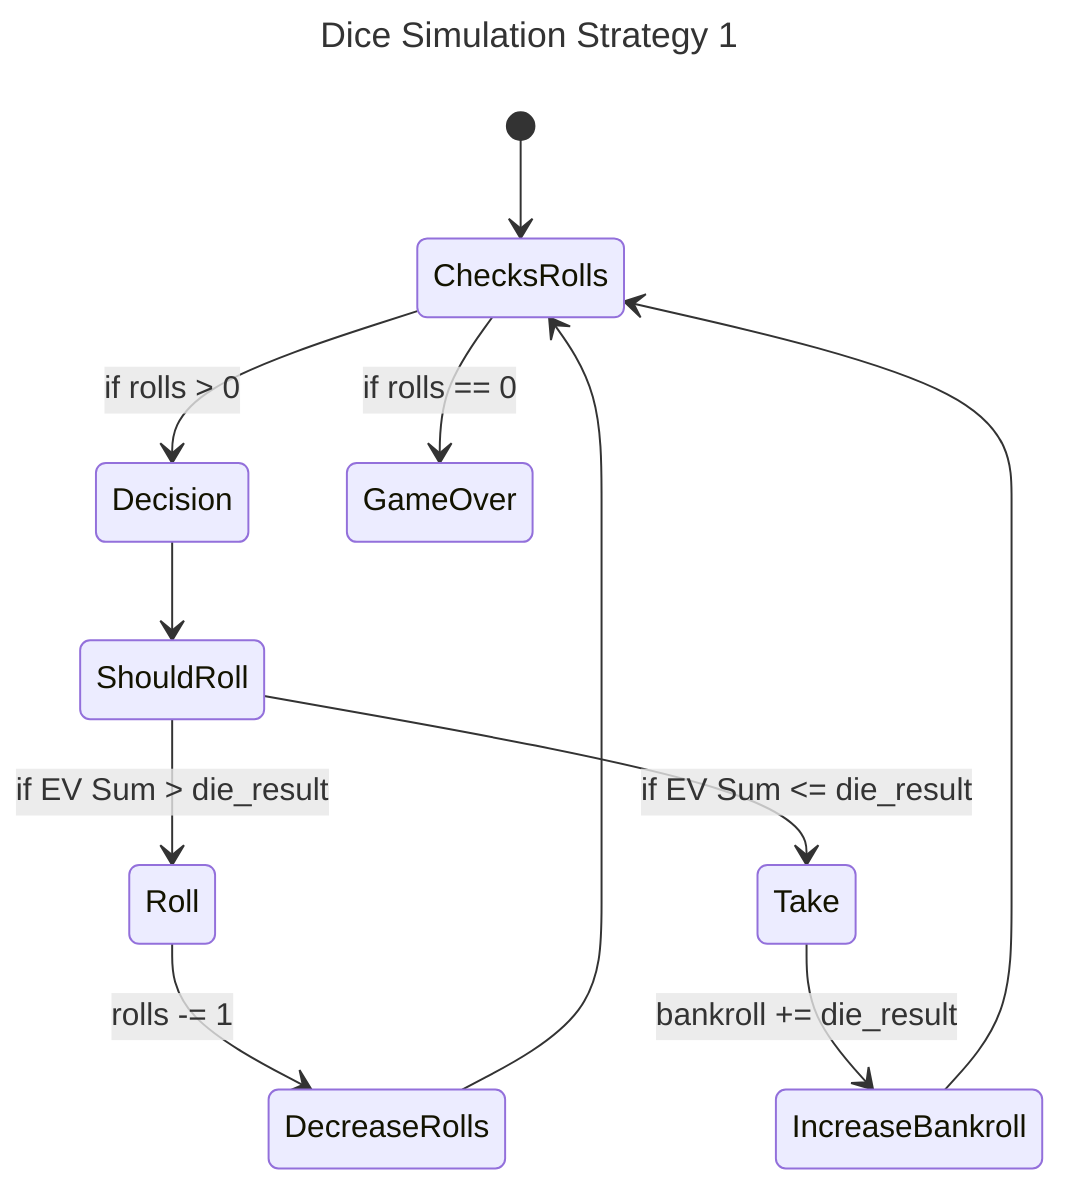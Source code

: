 ---
title: Dice Simulation Strategy 1
---
stateDiagram-v2
    [*] --> ChecksRolls
    ChecksRolls --> Decision: if rolls > 0
    Decision --> ShouldRoll
    ShouldRoll --> Roll : if EV Sum > die_result
    ShouldRoll --> Take : if EV Sum <= die_result
    Roll --> DecreaseRolls : rolls -= 1
    Take --> IncreaseBankroll : bankroll += die_result
    IncreaseBankroll --> ChecksRolls
    DecreaseRolls --> ChecksRolls
    ChecksRolls --> GameOver: if rolls == 0